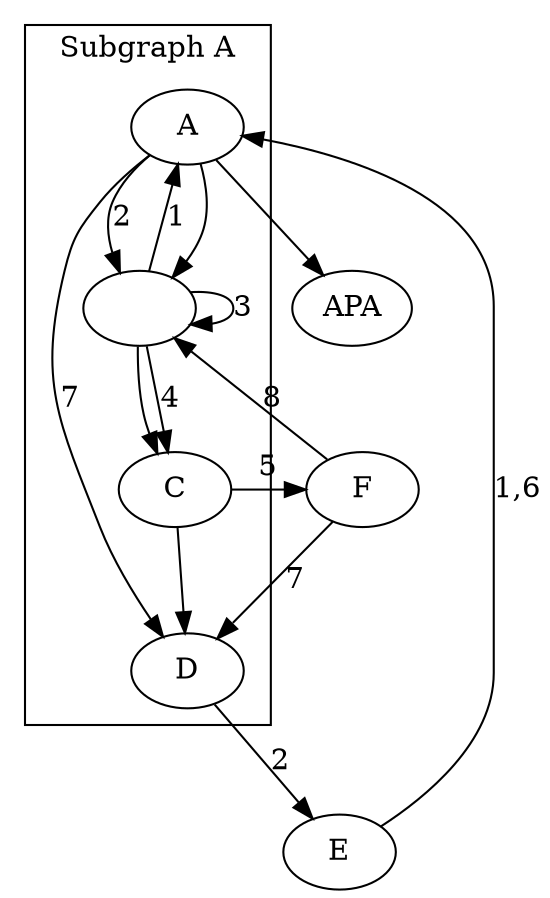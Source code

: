         digraph G  {
 d2tdocpreamble = "\usetikzlibrary{automata}";
    d2tfigpreamble = "\tikzstyle{every state}= \
    [draw=black!95,very thick,fill=white!20]";
    node [style="state"];
    edge [lblstyle="auto",topath="bend left"];

subgraph cluster_0 {
label="Subgraph A";
A -> B;
B -> C;
C -> D;
}

    A [style="state"];
APA [style="state"];
A -> APA;
    A -> B [label=2];
    A -> D [label=7];
    B -> A [label=1,style="-o"];
    B -> B [label=3,topath="loop above"];
    B -> C [label=4];
    C -> F [label=5];
    F -> B [label=8];
    F -> D [label=7];
    D -> E [label=2];
    E -> A [label="1,6"];
    F [style="state,accepting"];
    B [style="transitionV, label=$\sin(x)$", label=""];
        }
    

